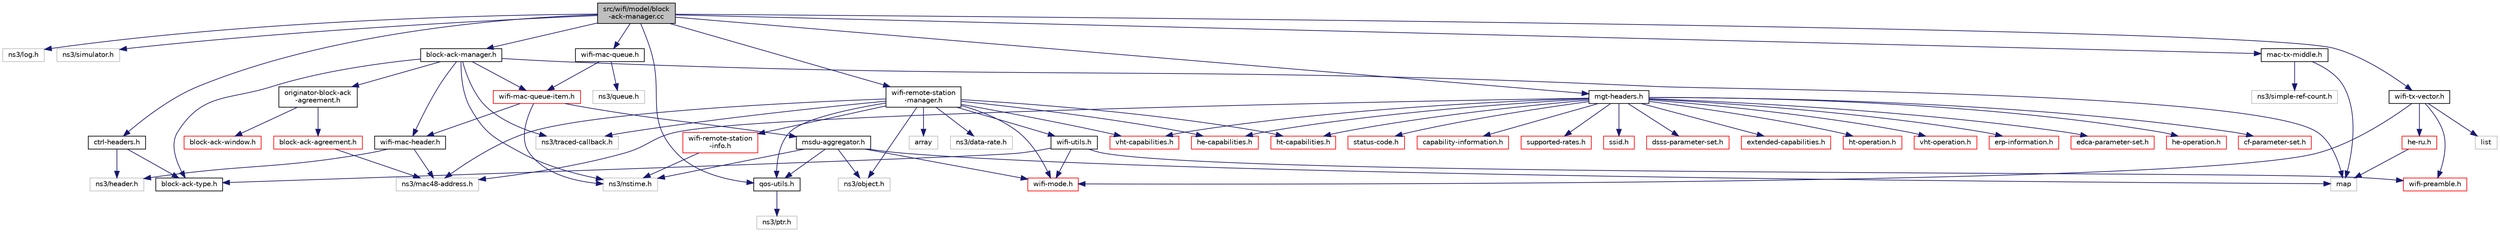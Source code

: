 digraph "src/wifi/model/block-ack-manager.cc"
{
 // LATEX_PDF_SIZE
  edge [fontname="Helvetica",fontsize="10",labelfontname="Helvetica",labelfontsize="10"];
  node [fontname="Helvetica",fontsize="10",shape=record];
  Node1 [label="src/wifi/model/block\l-ack-manager.cc",height=0.2,width=0.4,color="black", fillcolor="grey75", style="filled", fontcolor="black",tooltip=" "];
  Node1 -> Node2 [color="midnightblue",fontsize="10",style="solid",fontname="Helvetica"];
  Node2 [label="ns3/log.h",height=0.2,width=0.4,color="grey75", fillcolor="white", style="filled",tooltip=" "];
  Node1 -> Node3 [color="midnightblue",fontsize="10",style="solid",fontname="Helvetica"];
  Node3 [label="ns3/simulator.h",height=0.2,width=0.4,color="grey75", fillcolor="white", style="filled",tooltip=" "];
  Node1 -> Node4 [color="midnightblue",fontsize="10",style="solid",fontname="Helvetica"];
  Node4 [label="block-ack-manager.h",height=0.2,width=0.4,color="black", fillcolor="white", style="filled",URL="$block-ack-manager_8h.html",tooltip=" "];
  Node4 -> Node5 [color="midnightblue",fontsize="10",style="solid",fontname="Helvetica"];
  Node5 [label="map",height=0.2,width=0.4,color="grey75", fillcolor="white", style="filled",tooltip=" "];
  Node4 -> Node6 [color="midnightblue",fontsize="10",style="solid",fontname="Helvetica"];
  Node6 [label="ns3/nstime.h",height=0.2,width=0.4,color="grey75", fillcolor="white", style="filled",tooltip=" "];
  Node4 -> Node7 [color="midnightblue",fontsize="10",style="solid",fontname="Helvetica"];
  Node7 [label="ns3/traced-callback.h",height=0.2,width=0.4,color="grey75", fillcolor="white", style="filled",tooltip=" "];
  Node4 -> Node8 [color="midnightblue",fontsize="10",style="solid",fontname="Helvetica"];
  Node8 [label="wifi-mac-header.h",height=0.2,width=0.4,color="black", fillcolor="white", style="filled",URL="$wifi-mac-header_8h.html",tooltip=" "];
  Node8 -> Node9 [color="midnightblue",fontsize="10",style="solid",fontname="Helvetica"];
  Node9 [label="ns3/header.h",height=0.2,width=0.4,color="grey75", fillcolor="white", style="filled",tooltip=" "];
  Node8 -> Node10 [color="midnightblue",fontsize="10",style="solid",fontname="Helvetica"];
  Node10 [label="ns3/mac48-address.h",height=0.2,width=0.4,color="grey75", fillcolor="white", style="filled",tooltip=" "];
  Node4 -> Node11 [color="midnightblue",fontsize="10",style="solid",fontname="Helvetica"];
  Node11 [label="originator-block-ack\l-agreement.h",height=0.2,width=0.4,color="black", fillcolor="white", style="filled",URL="$originator-block-ack-agreement_8h.html",tooltip=" "];
  Node11 -> Node12 [color="midnightblue",fontsize="10",style="solid",fontname="Helvetica"];
  Node12 [label="block-ack-agreement.h",height=0.2,width=0.4,color="red", fillcolor="white", style="filled",URL="$block-ack-agreement_8h.html",tooltip=" "];
  Node12 -> Node10 [color="midnightblue",fontsize="10",style="solid",fontname="Helvetica"];
  Node11 -> Node14 [color="midnightblue",fontsize="10",style="solid",fontname="Helvetica"];
  Node14 [label="block-ack-window.h",height=0.2,width=0.4,color="red", fillcolor="white", style="filled",URL="$block-ack-window_8h.html",tooltip=" "];
  Node4 -> Node16 [color="midnightblue",fontsize="10",style="solid",fontname="Helvetica"];
  Node16 [label="block-ack-type.h",height=0.2,width=0.4,color="black", fillcolor="white", style="filled",URL="$block-ack-type_8h.html",tooltip=" "];
  Node4 -> Node17 [color="midnightblue",fontsize="10",style="solid",fontname="Helvetica"];
  Node17 [label="wifi-mac-queue-item.h",height=0.2,width=0.4,color="red", fillcolor="white", style="filled",URL="$wifi-mac-queue-item_8h.html",tooltip=" "];
  Node17 -> Node6 [color="midnightblue",fontsize="10",style="solid",fontname="Helvetica"];
  Node17 -> Node8 [color="midnightblue",fontsize="10",style="solid",fontname="Helvetica"];
  Node17 -> Node18 [color="midnightblue",fontsize="10",style="solid",fontname="Helvetica"];
  Node18 [label="msdu-aggregator.h",height=0.2,width=0.4,color="black", fillcolor="white", style="filled",URL="$msdu-aggregator_8h.html",tooltip=" "];
  Node18 -> Node19 [color="midnightblue",fontsize="10",style="solid",fontname="Helvetica"];
  Node19 [label="ns3/object.h",height=0.2,width=0.4,color="grey75", fillcolor="white", style="filled",tooltip=" "];
  Node18 -> Node6 [color="midnightblue",fontsize="10",style="solid",fontname="Helvetica"];
  Node18 -> Node20 [color="midnightblue",fontsize="10",style="solid",fontname="Helvetica"];
  Node20 [label="wifi-mode.h",height=0.2,width=0.4,color="red", fillcolor="white", style="filled",URL="$wifi-mode_8h.html",tooltip=" "];
  Node18 -> Node22 [color="midnightblue",fontsize="10",style="solid",fontname="Helvetica"];
  Node22 [label="qos-utils.h",height=0.2,width=0.4,color="black", fillcolor="white", style="filled",URL="$qos-utils_8h.html",tooltip=" "];
  Node22 -> Node23 [color="midnightblue",fontsize="10",style="solid",fontname="Helvetica"];
  Node23 [label="ns3/ptr.h",height=0.2,width=0.4,color="grey75", fillcolor="white", style="filled",tooltip=" "];
  Node18 -> Node5 [color="midnightblue",fontsize="10",style="solid",fontname="Helvetica"];
  Node1 -> Node25 [color="midnightblue",fontsize="10",style="solid",fontname="Helvetica"];
  Node25 [label="wifi-remote-station\l-manager.h",height=0.2,width=0.4,color="black", fillcolor="white", style="filled",URL="$wifi-remote-station-manager_8h.html",tooltip=" "];
  Node25 -> Node26 [color="midnightblue",fontsize="10",style="solid",fontname="Helvetica"];
  Node26 [label="array",height=0.2,width=0.4,color="grey75", fillcolor="white", style="filled",tooltip=" "];
  Node25 -> Node7 [color="midnightblue",fontsize="10",style="solid",fontname="Helvetica"];
  Node25 -> Node19 [color="midnightblue",fontsize="10",style="solid",fontname="Helvetica"];
  Node25 -> Node27 [color="midnightblue",fontsize="10",style="solid",fontname="Helvetica"];
  Node27 [label="ns3/data-rate.h",height=0.2,width=0.4,color="grey75", fillcolor="white", style="filled",tooltip=" "];
  Node25 -> Node10 [color="midnightblue",fontsize="10",style="solid",fontname="Helvetica"];
  Node25 -> Node20 [color="midnightblue",fontsize="10",style="solid",fontname="Helvetica"];
  Node25 -> Node28 [color="midnightblue",fontsize="10",style="solid",fontname="Helvetica"];
  Node28 [label="wifi-utils.h",height=0.2,width=0.4,color="black", fillcolor="white", style="filled",URL="$wifi-utils_8h.html",tooltip=" "];
  Node28 -> Node16 [color="midnightblue",fontsize="10",style="solid",fontname="Helvetica"];
  Node28 -> Node29 [color="midnightblue",fontsize="10",style="solid",fontname="Helvetica"];
  Node29 [label="wifi-preamble.h",height=0.2,width=0.4,color="red", fillcolor="white", style="filled",URL="$wifi-preamble_8h.html",tooltip=" "];
  Node28 -> Node20 [color="midnightblue",fontsize="10",style="solid",fontname="Helvetica"];
  Node25 -> Node22 [color="midnightblue",fontsize="10",style="solid",fontname="Helvetica"];
  Node25 -> Node31 [color="midnightblue",fontsize="10",style="solid",fontname="Helvetica"];
  Node31 [label="wifi-remote-station\l-info.h",height=0.2,width=0.4,color="red", fillcolor="white", style="filled",URL="$wifi-remote-station-info_8h.html",tooltip=" "];
  Node31 -> Node6 [color="midnightblue",fontsize="10",style="solid",fontname="Helvetica"];
  Node25 -> Node33 [color="midnightblue",fontsize="10",style="solid",fontname="Helvetica"];
  Node33 [label="ht-capabilities.h",height=0.2,width=0.4,color="red", fillcolor="white", style="filled",URL="$ht-capabilities_8h.html",tooltip=" "];
  Node25 -> Node35 [color="midnightblue",fontsize="10",style="solid",fontname="Helvetica"];
  Node35 [label="vht-capabilities.h",height=0.2,width=0.4,color="red", fillcolor="white", style="filled",URL="$vht-capabilities_8h.html",tooltip=" "];
  Node25 -> Node36 [color="midnightblue",fontsize="10",style="solid",fontname="Helvetica"];
  Node36 [label="he-capabilities.h",height=0.2,width=0.4,color="red", fillcolor="white", style="filled",URL="$he-capabilities_8h.html",tooltip=" "];
  Node1 -> Node37 [color="midnightblue",fontsize="10",style="solid",fontname="Helvetica"];
  Node37 [label="ctrl-headers.h",height=0.2,width=0.4,color="black", fillcolor="white", style="filled",URL="$ctrl-headers_8h.html",tooltip=" "];
  Node37 -> Node9 [color="midnightblue",fontsize="10",style="solid",fontname="Helvetica"];
  Node37 -> Node16 [color="midnightblue",fontsize="10",style="solid",fontname="Helvetica"];
  Node1 -> Node38 [color="midnightblue",fontsize="10",style="solid",fontname="Helvetica"];
  Node38 [label="mgt-headers.h",height=0.2,width=0.4,color="black", fillcolor="white", style="filled",URL="$mgt-headers_8h.html",tooltip=" "];
  Node38 -> Node10 [color="midnightblue",fontsize="10",style="solid",fontname="Helvetica"];
  Node38 -> Node39 [color="midnightblue",fontsize="10",style="solid",fontname="Helvetica"];
  Node39 [label="status-code.h",height=0.2,width=0.4,color="red", fillcolor="white", style="filled",URL="$status-code_8h.html",tooltip=" "];
  Node38 -> Node41 [color="midnightblue",fontsize="10",style="solid",fontname="Helvetica"];
  Node41 [label="capability-information.h",height=0.2,width=0.4,color="red", fillcolor="white", style="filled",URL="$capability-information_8h.html",tooltip=" "];
  Node38 -> Node42 [color="midnightblue",fontsize="10",style="solid",fontname="Helvetica"];
  Node42 [label="supported-rates.h",height=0.2,width=0.4,color="red", fillcolor="white", style="filled",URL="$supported-rates_8h.html",tooltip=" "];
  Node38 -> Node43 [color="midnightblue",fontsize="10",style="solid",fontname="Helvetica"];
  Node43 [label="ssid.h",height=0.2,width=0.4,color="red", fillcolor="white", style="filled",URL="$ssid_8h.html",tooltip=" "];
  Node38 -> Node44 [color="midnightblue",fontsize="10",style="solid",fontname="Helvetica"];
  Node44 [label="dsss-parameter-set.h",height=0.2,width=0.4,color="red", fillcolor="white", style="filled",URL="$dsss-parameter-set_8h.html",tooltip=" "];
  Node38 -> Node45 [color="midnightblue",fontsize="10",style="solid",fontname="Helvetica"];
  Node45 [label="extended-capabilities.h",height=0.2,width=0.4,color="red", fillcolor="white", style="filled",URL="$extended-capabilities_8h.html",tooltip=" "];
  Node38 -> Node33 [color="midnightblue",fontsize="10",style="solid",fontname="Helvetica"];
  Node38 -> Node46 [color="midnightblue",fontsize="10",style="solid",fontname="Helvetica"];
  Node46 [label="ht-operation.h",height=0.2,width=0.4,color="red", fillcolor="white", style="filled",URL="$ht-operation_8h.html",tooltip=" "];
  Node38 -> Node35 [color="midnightblue",fontsize="10",style="solid",fontname="Helvetica"];
  Node38 -> Node47 [color="midnightblue",fontsize="10",style="solid",fontname="Helvetica"];
  Node47 [label="vht-operation.h",height=0.2,width=0.4,color="red", fillcolor="white", style="filled",URL="$vht-operation_8h.html",tooltip=" "];
  Node38 -> Node48 [color="midnightblue",fontsize="10",style="solid",fontname="Helvetica"];
  Node48 [label="erp-information.h",height=0.2,width=0.4,color="red", fillcolor="white", style="filled",URL="$erp-information_8h.html",tooltip=" "];
  Node38 -> Node49 [color="midnightblue",fontsize="10",style="solid",fontname="Helvetica"];
  Node49 [label="edca-parameter-set.h",height=0.2,width=0.4,color="red", fillcolor="white", style="filled",URL="$edca-parameter-set_8h.html",tooltip=" "];
  Node38 -> Node36 [color="midnightblue",fontsize="10",style="solid",fontname="Helvetica"];
  Node38 -> Node50 [color="midnightblue",fontsize="10",style="solid",fontname="Helvetica"];
  Node50 [label="he-operation.h",height=0.2,width=0.4,color="red", fillcolor="white", style="filled",URL="$he-operation_8h.html",tooltip=" "];
  Node38 -> Node51 [color="midnightblue",fontsize="10",style="solid",fontname="Helvetica"];
  Node51 [label="cf-parameter-set.h",height=0.2,width=0.4,color="red", fillcolor="white", style="filled",URL="$cf-parameter-set_8h.html",tooltip=" "];
  Node1 -> Node53 [color="midnightblue",fontsize="10",style="solid",fontname="Helvetica"];
  Node53 [label="wifi-mac-queue.h",height=0.2,width=0.4,color="black", fillcolor="white", style="filled",URL="$wifi-mac-queue_8h.html",tooltip=" "];
  Node53 -> Node17 [color="midnightblue",fontsize="10",style="solid",fontname="Helvetica"];
  Node53 -> Node54 [color="midnightblue",fontsize="10",style="solid",fontname="Helvetica"];
  Node54 [label="ns3/queue.h",height=0.2,width=0.4,color="grey75", fillcolor="white", style="filled",tooltip=" "];
  Node1 -> Node55 [color="midnightblue",fontsize="10",style="solid",fontname="Helvetica"];
  Node55 [label="mac-tx-middle.h",height=0.2,width=0.4,color="black", fillcolor="white", style="filled",URL="$mac-tx-middle_8h.html",tooltip=" "];
  Node55 -> Node5 [color="midnightblue",fontsize="10",style="solid",fontname="Helvetica"];
  Node55 -> Node56 [color="midnightblue",fontsize="10",style="solid",fontname="Helvetica"];
  Node56 [label="ns3/simple-ref-count.h",height=0.2,width=0.4,color="grey75", fillcolor="white", style="filled",tooltip=" "];
  Node1 -> Node22 [color="midnightblue",fontsize="10",style="solid",fontname="Helvetica"];
  Node1 -> Node57 [color="midnightblue",fontsize="10",style="solid",fontname="Helvetica"];
  Node57 [label="wifi-tx-vector.h",height=0.2,width=0.4,color="black", fillcolor="white", style="filled",URL="$wifi-tx-vector_8h.html",tooltip=" "];
  Node57 -> Node58 [color="midnightblue",fontsize="10",style="solid",fontname="Helvetica"];
  Node58 [label="list",height=0.2,width=0.4,color="grey75", fillcolor="white", style="filled",tooltip=" "];
  Node57 -> Node20 [color="midnightblue",fontsize="10",style="solid",fontname="Helvetica"];
  Node57 -> Node29 [color="midnightblue",fontsize="10",style="solid",fontname="Helvetica"];
  Node57 -> Node59 [color="midnightblue",fontsize="10",style="solid",fontname="Helvetica"];
  Node59 [label="he-ru.h",height=0.2,width=0.4,color="red", fillcolor="white", style="filled",URL="$he-ru_8h.html",tooltip=" "];
  Node59 -> Node5 [color="midnightblue",fontsize="10",style="solid",fontname="Helvetica"];
}
